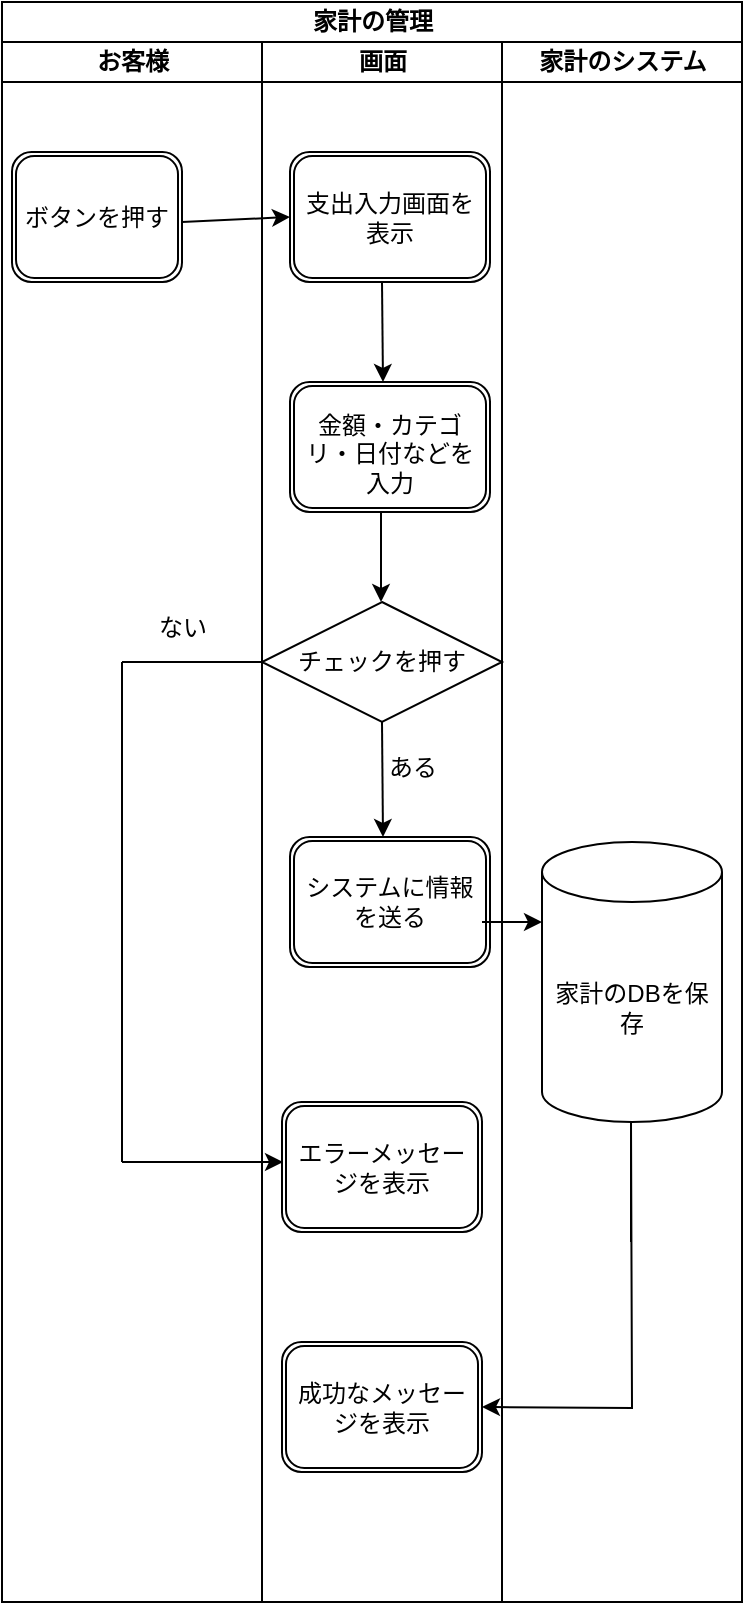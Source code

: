 <mxfile version="27.1.4">
  <diagram name="ページ1" id="0jS_F3MjOgUKThGgYa0P">
    <mxGraphModel dx="1042" dy="527" grid="1" gridSize="10" guides="1" tooltips="1" connect="1" arrows="1" fold="1" page="1" pageScale="1" pageWidth="827" pageHeight="1169" math="0" shadow="0">
      <root>
        <mxCell id="0" />
        <mxCell id="1" parent="0" />
        <mxCell id="KSx1xIE5BtY3jCAsn8xM-1" value="家計の管理" style="swimlane;childLayout=stackLayout;resizeParent=1;resizeParentMax=0;startSize=20;html=1;fontFamily=Times New Roman;" vertex="1" parent="1">
          <mxGeometry x="170" y="240" width="370" height="800" as="geometry" />
        </mxCell>
        <mxCell id="KSx1xIE5BtY3jCAsn8xM-2" value="お客様" style="swimlane;startSize=20;html=1;fontFamily=Times New Roman;" vertex="1" parent="KSx1xIE5BtY3jCAsn8xM-1">
          <mxGeometry y="20" width="130" height="780" as="geometry" />
        </mxCell>
        <mxCell id="KSx1xIE5BtY3jCAsn8xM-5" value="ボタンを押す" style="shape=ext;double=1;rounded=1;whiteSpace=wrap;html=1;" vertex="1" parent="KSx1xIE5BtY3jCAsn8xM-2">
          <mxGeometry x="5" y="55" width="85" height="65" as="geometry" />
        </mxCell>
        <mxCell id="KSx1xIE5BtY3jCAsn8xM-10" value="" style="endArrow=classic;html=1;rounded=0;entryX=0;entryY=0.5;entryDx=0;entryDy=0;" edge="1" parent="KSx1xIE5BtY3jCAsn8xM-2" target="KSx1xIE5BtY3jCAsn8xM-7">
          <mxGeometry width="50" height="50" relative="1" as="geometry">
            <mxPoint x="90" y="90" as="sourcePoint" />
            <mxPoint x="140" y="40" as="targetPoint" />
          </mxGeometry>
        </mxCell>
        <mxCell id="KSx1xIE5BtY3jCAsn8xM-24" value="" style="endArrow=classic;html=1;rounded=0;" edge="1" parent="KSx1xIE5BtY3jCAsn8xM-2">
          <mxGeometry width="50" height="50" relative="1" as="geometry">
            <mxPoint x="60" y="560" as="sourcePoint" />
            <mxPoint x="140.5" y="560" as="targetPoint" />
          </mxGeometry>
        </mxCell>
        <mxCell id="KSx1xIE5BtY3jCAsn8xM-25" value="" style="endArrow=none;html=1;rounded=0;" edge="1" parent="KSx1xIE5BtY3jCAsn8xM-2">
          <mxGeometry width="50" height="50" relative="1" as="geometry">
            <mxPoint x="60" y="560" as="sourcePoint" />
            <mxPoint x="60" y="310" as="targetPoint" />
          </mxGeometry>
        </mxCell>
        <mxCell id="KSx1xIE5BtY3jCAsn8xM-26" value="" style="endArrow=none;html=1;rounded=0;" edge="1" parent="KSx1xIE5BtY3jCAsn8xM-2">
          <mxGeometry width="50" height="50" relative="1" as="geometry">
            <mxPoint x="60" y="310" as="sourcePoint" />
            <mxPoint x="130" y="310" as="targetPoint" />
          </mxGeometry>
        </mxCell>
        <mxCell id="KSx1xIE5BtY3jCAsn8xM-3" value="画面" style="swimlane;startSize=20;html=1;fontFamily=Times New Roman;" vertex="1" parent="KSx1xIE5BtY3jCAsn8xM-1">
          <mxGeometry x="130" y="20" width="120" height="780" as="geometry" />
        </mxCell>
        <mxCell id="KSx1xIE5BtY3jCAsn8xM-7" value="支出入力画面を表示" style="shape=ext;double=1;rounded=1;whiteSpace=wrap;html=1;" vertex="1" parent="KSx1xIE5BtY3jCAsn8xM-3">
          <mxGeometry x="14" y="55" width="100" height="65" as="geometry" />
        </mxCell>
        <mxCell id="KSx1xIE5BtY3jCAsn8xM-11" value="&lt;table&gt;&lt;tbody&gt;&lt;tr&gt;&lt;td data-col-size=&quot;sm&quot; data-end=&quot;511&quot; data-start=&quot;501&quot;&gt;&lt;strong data-end=&quot;510&quot; data-start=&quot;503&quot;&gt;&lt;/strong&gt;&lt;/td&gt;&lt;/tr&gt;&lt;/tbody&gt;&lt;/table&gt;&lt;table&gt;&lt;tbody&gt;&lt;tr&gt;&lt;td data-end=&quot;530&quot; data-start=&quot;511&quot; data-col-size=&quot;sm&quot;&gt;金額・カテゴリ・日付などを入力&lt;/td&gt;&lt;/tr&gt;&lt;/tbody&gt;&lt;/table&gt;" style="shape=ext;double=1;rounded=1;whiteSpace=wrap;html=1;" vertex="1" parent="KSx1xIE5BtY3jCAsn8xM-3">
          <mxGeometry x="14" y="170" width="100" height="65" as="geometry" />
        </mxCell>
        <mxCell id="KSx1xIE5BtY3jCAsn8xM-12" value="チェックを押す" style="rhombus;whiteSpace=wrap;html=1;" vertex="1" parent="KSx1xIE5BtY3jCAsn8xM-3">
          <mxGeometry y="280" width="120" height="60" as="geometry" />
        </mxCell>
        <mxCell id="KSx1xIE5BtY3jCAsn8xM-13" value="" style="endArrow=classic;html=1;rounded=0;" edge="1" parent="KSx1xIE5BtY3jCAsn8xM-3">
          <mxGeometry width="50" height="50" relative="1" as="geometry">
            <mxPoint x="60" y="120" as="sourcePoint" />
            <mxPoint x="60.5" y="170" as="targetPoint" />
          </mxGeometry>
        </mxCell>
        <mxCell id="KSx1xIE5BtY3jCAsn8xM-14" value="" style="endArrow=classic;html=1;rounded=0;exitX=0.5;exitY=1;exitDx=0;exitDy=0;" edge="1" parent="KSx1xIE5BtY3jCAsn8xM-3">
          <mxGeometry width="50" height="50" relative="1" as="geometry">
            <mxPoint x="59.5" y="235" as="sourcePoint" />
            <mxPoint x="59.5" y="280" as="targetPoint" />
          </mxGeometry>
        </mxCell>
        <mxCell id="KSx1xIE5BtY3jCAsn8xM-21" value="システムに情報を送る" style="shape=ext;double=1;rounded=1;whiteSpace=wrap;html=1;" vertex="1" parent="KSx1xIE5BtY3jCAsn8xM-3">
          <mxGeometry x="14" y="397.5" width="100" height="65" as="geometry" />
        </mxCell>
        <mxCell id="KSx1xIE5BtY3jCAsn8xM-22" value="" style="endArrow=classic;html=1;rounded=0;exitX=0.5;exitY=1;exitDx=0;exitDy=0;" edge="1" parent="KSx1xIE5BtY3jCAsn8xM-3" source="KSx1xIE5BtY3jCAsn8xM-12">
          <mxGeometry width="50" height="50" relative="1" as="geometry">
            <mxPoint x="60" y="347.5" as="sourcePoint" />
            <mxPoint x="60.5" y="397.5" as="targetPoint" />
          </mxGeometry>
        </mxCell>
        <mxCell id="KSx1xIE5BtY3jCAsn8xM-23" value="エラーメッセージを表示" style="shape=ext;double=1;rounded=1;whiteSpace=wrap;html=1;" vertex="1" parent="KSx1xIE5BtY3jCAsn8xM-3">
          <mxGeometry x="10" y="530" width="100" height="65" as="geometry" />
        </mxCell>
        <mxCell id="KSx1xIE5BtY3jCAsn8xM-31" value="ある" style="text;html=1;align=center;verticalAlign=middle;resizable=0;points=[];autosize=1;strokeColor=none;fillColor=none;" vertex="1" parent="KSx1xIE5BtY3jCAsn8xM-3">
          <mxGeometry x="50" y="348" width="50" height="30" as="geometry" />
        </mxCell>
        <mxCell id="KSx1xIE5BtY3jCAsn8xM-34" value="成功なメッセージを表示" style="shape=ext;double=1;rounded=1;whiteSpace=wrap;html=1;" vertex="1" parent="KSx1xIE5BtY3jCAsn8xM-3">
          <mxGeometry x="10" y="650" width="100" height="65" as="geometry" />
        </mxCell>
        <mxCell id="KSx1xIE5BtY3jCAsn8xM-4" value="家計のシステム" style="swimlane;startSize=20;html=1;fontFamily=Times New Roman;" vertex="1" parent="KSx1xIE5BtY3jCAsn8xM-1">
          <mxGeometry x="250" y="20" width="120" height="780" as="geometry" />
        </mxCell>
        <mxCell id="KSx1xIE5BtY3jCAsn8xM-32" value="家計のDBを保存" style="shape=cylinder3;whiteSpace=wrap;html=1;boundedLbl=1;backgroundOutline=1;size=15;" vertex="1" parent="KSx1xIE5BtY3jCAsn8xM-4">
          <mxGeometry x="20" y="400" width="90" height="140" as="geometry" />
        </mxCell>
        <mxCell id="KSx1xIE5BtY3jCAsn8xM-33" value="" style="endArrow=classic;html=1;rounded=0;" edge="1" parent="KSx1xIE5BtY3jCAsn8xM-4">
          <mxGeometry width="50" height="50" relative="1" as="geometry">
            <mxPoint x="-10" y="440" as="sourcePoint" />
            <mxPoint x="20" y="440" as="targetPoint" />
          </mxGeometry>
        </mxCell>
        <mxCell id="KSx1xIE5BtY3jCAsn8xM-35" value="" style="endArrow=classic;html=1;rounded=0;entryX=1;entryY=0.5;entryDx=0;entryDy=0;" edge="1" parent="KSx1xIE5BtY3jCAsn8xM-4" target="KSx1xIE5BtY3jCAsn8xM-34">
          <mxGeometry width="50" height="50" relative="1" as="geometry">
            <mxPoint x="64.5" y="600" as="sourcePoint" />
            <mxPoint x="65" y="650" as="targetPoint" />
            <Array as="points">
              <mxPoint x="64.5" y="540" />
              <mxPoint x="65" y="683" />
            </Array>
          </mxGeometry>
        </mxCell>
        <mxCell id="KSx1xIE5BtY3jCAsn8xM-30" value="ない" style="text;html=1;align=center;verticalAlign=middle;resizable=0;points=[];autosize=1;strokeColor=none;fillColor=none;" vertex="1" parent="1">
          <mxGeometry x="235" y="538" width="50" height="30" as="geometry" />
        </mxCell>
      </root>
    </mxGraphModel>
  </diagram>
</mxfile>
